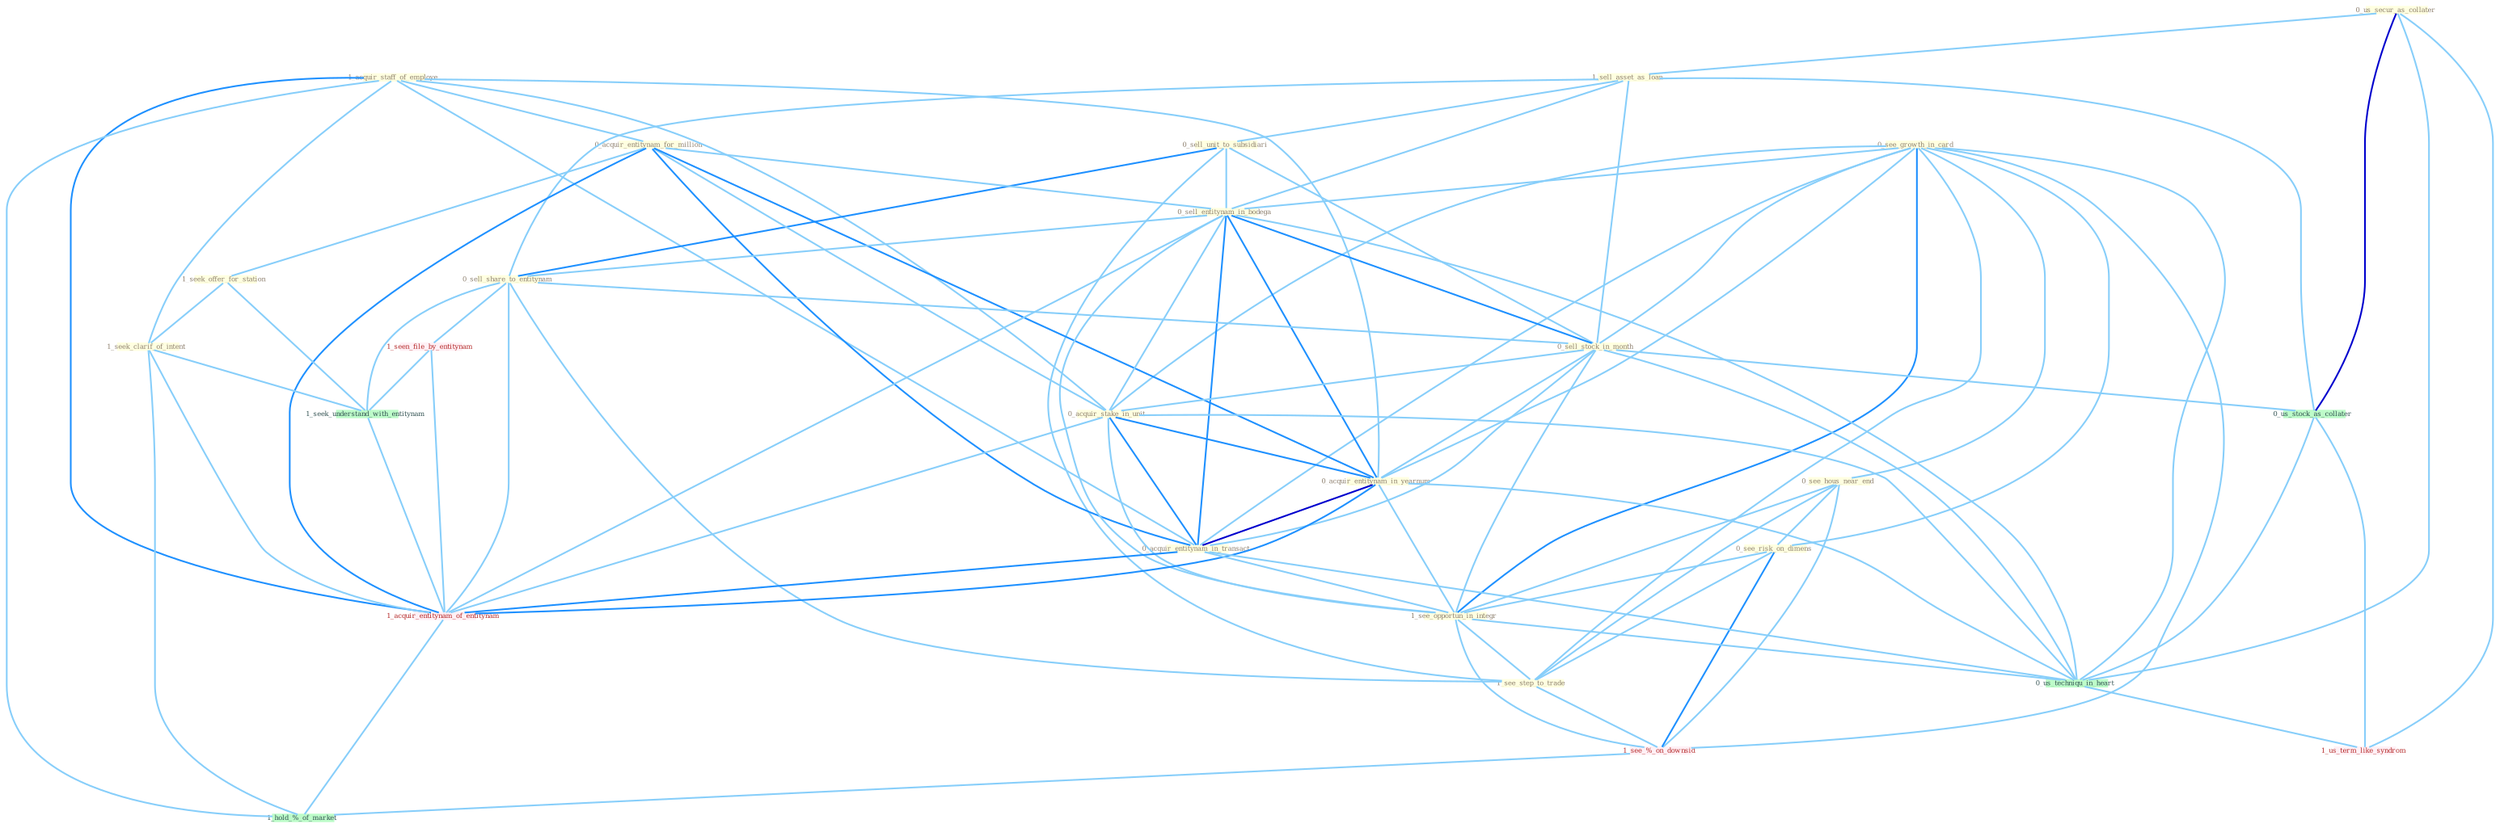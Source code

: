 Graph G{ 
    node
    [shape=polygon,style=filled,width=.5,height=.06,color="#BDFCC9",fixedsize=true,fontsize=4,
    fontcolor="#2f4f4f"];
    {node
    [color="#ffffe0", fontcolor="#8b7d6b"] "0_see_growth_in_card " "0_see_hous_near_end " "1_acquir_staff_of_employe " "0_us_secur_as_collater " "1_sell_asset_as_loan " "0_sell_unit_to_subsidiari " "0_acquir_entitynam_for_million " "0_see_risk_on_dimens " "0_sell_entitynam_in_bodega " "0_sell_share_to_entitynam " "1_seek_offer_for_station " "0_sell_stock_in_month " "1_seek_clarif_of_intent " "0_acquir_stake_in_unit " "0_acquir_entitynam_in_yearnum " "0_acquir_entitynam_in_transact " "1_see_opportun_in_integr " "1_see_step_to_trade "}
{node [color="#fff0f5", fontcolor="#b22222"] "1_seen_file_by_entitynam " "1_acquir_entitynam_of_entitynam " "1_see_%_on_downsid " "1_us_term_like_syndrom "}
edge [color="#B0E2FF"];

	"0_see_growth_in_card " -- "0_see_hous_near_end " [w="1", color="#87cefa" ];
	"0_see_growth_in_card " -- "0_see_risk_on_dimens " [w="1", color="#87cefa" ];
	"0_see_growth_in_card " -- "0_sell_entitynam_in_bodega " [w="1", color="#87cefa" ];
	"0_see_growth_in_card " -- "0_sell_stock_in_month " [w="1", color="#87cefa" ];
	"0_see_growth_in_card " -- "0_acquir_stake_in_unit " [w="1", color="#87cefa" ];
	"0_see_growth_in_card " -- "0_acquir_entitynam_in_yearnum " [w="1", color="#87cefa" ];
	"0_see_growth_in_card " -- "0_acquir_entitynam_in_transact " [w="1", color="#87cefa" ];
	"0_see_growth_in_card " -- "1_see_opportun_in_integr " [w="2", color="#1e90ff" , len=0.8];
	"0_see_growth_in_card " -- "1_see_step_to_trade " [w="1", color="#87cefa" ];
	"0_see_growth_in_card " -- "0_us_techniqu_in_heart " [w="1", color="#87cefa" ];
	"0_see_growth_in_card " -- "1_see_%_on_downsid " [w="1", color="#87cefa" ];
	"0_see_hous_near_end " -- "0_see_risk_on_dimens " [w="1", color="#87cefa" ];
	"0_see_hous_near_end " -- "1_see_opportun_in_integr " [w="1", color="#87cefa" ];
	"0_see_hous_near_end " -- "1_see_step_to_trade " [w="1", color="#87cefa" ];
	"0_see_hous_near_end " -- "1_see_%_on_downsid " [w="1", color="#87cefa" ];
	"1_acquir_staff_of_employe " -- "0_acquir_entitynam_for_million " [w="1", color="#87cefa" ];
	"1_acquir_staff_of_employe " -- "1_seek_clarif_of_intent " [w="1", color="#87cefa" ];
	"1_acquir_staff_of_employe " -- "0_acquir_stake_in_unit " [w="1", color="#87cefa" ];
	"1_acquir_staff_of_employe " -- "0_acquir_entitynam_in_yearnum " [w="1", color="#87cefa" ];
	"1_acquir_staff_of_employe " -- "0_acquir_entitynam_in_transact " [w="1", color="#87cefa" ];
	"1_acquir_staff_of_employe " -- "1_acquir_entitynam_of_entitynam " [w="2", color="#1e90ff" , len=0.8];
	"1_acquir_staff_of_employe " -- "1_hold_%_of_market " [w="1", color="#87cefa" ];
	"0_us_secur_as_collater " -- "1_sell_asset_as_loan " [w="1", color="#87cefa" ];
	"0_us_secur_as_collater " -- "0_us_stock_as_collater " [w="3", color="#0000cd" , len=0.6];
	"0_us_secur_as_collater " -- "0_us_techniqu_in_heart " [w="1", color="#87cefa" ];
	"0_us_secur_as_collater " -- "1_us_term_like_syndrom " [w="1", color="#87cefa" ];
	"1_sell_asset_as_loan " -- "0_sell_unit_to_subsidiari " [w="1", color="#87cefa" ];
	"1_sell_asset_as_loan " -- "0_sell_entitynam_in_bodega " [w="1", color="#87cefa" ];
	"1_sell_asset_as_loan " -- "0_sell_share_to_entitynam " [w="1", color="#87cefa" ];
	"1_sell_asset_as_loan " -- "0_sell_stock_in_month " [w="1", color="#87cefa" ];
	"1_sell_asset_as_loan " -- "0_us_stock_as_collater " [w="1", color="#87cefa" ];
	"0_sell_unit_to_subsidiari " -- "0_sell_entitynam_in_bodega " [w="1", color="#87cefa" ];
	"0_sell_unit_to_subsidiari " -- "0_sell_share_to_entitynam " [w="2", color="#1e90ff" , len=0.8];
	"0_sell_unit_to_subsidiari " -- "0_sell_stock_in_month " [w="1", color="#87cefa" ];
	"0_sell_unit_to_subsidiari " -- "1_see_step_to_trade " [w="1", color="#87cefa" ];
	"0_acquir_entitynam_for_million " -- "0_sell_entitynam_in_bodega " [w="1", color="#87cefa" ];
	"0_acquir_entitynam_for_million " -- "1_seek_offer_for_station " [w="1", color="#87cefa" ];
	"0_acquir_entitynam_for_million " -- "0_acquir_stake_in_unit " [w="1", color="#87cefa" ];
	"0_acquir_entitynam_for_million " -- "0_acquir_entitynam_in_yearnum " [w="2", color="#1e90ff" , len=0.8];
	"0_acquir_entitynam_for_million " -- "0_acquir_entitynam_in_transact " [w="2", color="#1e90ff" , len=0.8];
	"0_acquir_entitynam_for_million " -- "1_acquir_entitynam_of_entitynam " [w="2", color="#1e90ff" , len=0.8];
	"0_see_risk_on_dimens " -- "1_see_opportun_in_integr " [w="1", color="#87cefa" ];
	"0_see_risk_on_dimens " -- "1_see_step_to_trade " [w="1", color="#87cefa" ];
	"0_see_risk_on_dimens " -- "1_see_%_on_downsid " [w="2", color="#1e90ff" , len=0.8];
	"0_sell_entitynam_in_bodega " -- "0_sell_share_to_entitynam " [w="1", color="#87cefa" ];
	"0_sell_entitynam_in_bodega " -- "0_sell_stock_in_month " [w="2", color="#1e90ff" , len=0.8];
	"0_sell_entitynam_in_bodega " -- "0_acquir_stake_in_unit " [w="1", color="#87cefa" ];
	"0_sell_entitynam_in_bodega " -- "0_acquir_entitynam_in_yearnum " [w="2", color="#1e90ff" , len=0.8];
	"0_sell_entitynam_in_bodega " -- "0_acquir_entitynam_in_transact " [w="2", color="#1e90ff" , len=0.8];
	"0_sell_entitynam_in_bodega " -- "1_see_opportun_in_integr " [w="1", color="#87cefa" ];
	"0_sell_entitynam_in_bodega " -- "1_acquir_entitynam_of_entitynam " [w="1", color="#87cefa" ];
	"0_sell_entitynam_in_bodega " -- "0_us_techniqu_in_heart " [w="1", color="#87cefa" ];
	"0_sell_share_to_entitynam " -- "0_sell_stock_in_month " [w="1", color="#87cefa" ];
	"0_sell_share_to_entitynam " -- "1_see_step_to_trade " [w="1", color="#87cefa" ];
	"0_sell_share_to_entitynam " -- "1_seen_file_by_entitynam " [w="1", color="#87cefa" ];
	"0_sell_share_to_entitynam " -- "1_seek_understand_with_entitynam " [w="1", color="#87cefa" ];
	"0_sell_share_to_entitynam " -- "1_acquir_entitynam_of_entitynam " [w="1", color="#87cefa" ];
	"1_seek_offer_for_station " -- "1_seek_clarif_of_intent " [w="1", color="#87cefa" ];
	"1_seek_offer_for_station " -- "1_seek_understand_with_entitynam " [w="1", color="#87cefa" ];
	"0_sell_stock_in_month " -- "0_acquir_stake_in_unit " [w="1", color="#87cefa" ];
	"0_sell_stock_in_month " -- "0_acquir_entitynam_in_yearnum " [w="1", color="#87cefa" ];
	"0_sell_stock_in_month " -- "0_acquir_entitynam_in_transact " [w="1", color="#87cefa" ];
	"0_sell_stock_in_month " -- "1_see_opportun_in_integr " [w="1", color="#87cefa" ];
	"0_sell_stock_in_month " -- "0_us_stock_as_collater " [w="1", color="#87cefa" ];
	"0_sell_stock_in_month " -- "0_us_techniqu_in_heart " [w="1", color="#87cefa" ];
	"1_seek_clarif_of_intent " -- "1_seek_understand_with_entitynam " [w="1", color="#87cefa" ];
	"1_seek_clarif_of_intent " -- "1_acquir_entitynam_of_entitynam " [w="1", color="#87cefa" ];
	"1_seek_clarif_of_intent " -- "1_hold_%_of_market " [w="1", color="#87cefa" ];
	"0_acquir_stake_in_unit " -- "0_acquir_entitynam_in_yearnum " [w="2", color="#1e90ff" , len=0.8];
	"0_acquir_stake_in_unit " -- "0_acquir_entitynam_in_transact " [w="2", color="#1e90ff" , len=0.8];
	"0_acquir_stake_in_unit " -- "1_see_opportun_in_integr " [w="1", color="#87cefa" ];
	"0_acquir_stake_in_unit " -- "1_acquir_entitynam_of_entitynam " [w="1", color="#87cefa" ];
	"0_acquir_stake_in_unit " -- "0_us_techniqu_in_heart " [w="1", color="#87cefa" ];
	"0_acquir_entitynam_in_yearnum " -- "0_acquir_entitynam_in_transact " [w="3", color="#0000cd" , len=0.6];
	"0_acquir_entitynam_in_yearnum " -- "1_see_opportun_in_integr " [w="1", color="#87cefa" ];
	"0_acquir_entitynam_in_yearnum " -- "1_acquir_entitynam_of_entitynam " [w="2", color="#1e90ff" , len=0.8];
	"0_acquir_entitynam_in_yearnum " -- "0_us_techniqu_in_heart " [w="1", color="#87cefa" ];
	"0_acquir_entitynam_in_transact " -- "1_see_opportun_in_integr " [w="1", color="#87cefa" ];
	"0_acquir_entitynam_in_transact " -- "1_acquir_entitynam_of_entitynam " [w="2", color="#1e90ff" , len=0.8];
	"0_acquir_entitynam_in_transact " -- "0_us_techniqu_in_heart " [w="1", color="#87cefa" ];
	"1_see_opportun_in_integr " -- "1_see_step_to_trade " [w="1", color="#87cefa" ];
	"1_see_opportun_in_integr " -- "0_us_techniqu_in_heart " [w="1", color="#87cefa" ];
	"1_see_opportun_in_integr " -- "1_see_%_on_downsid " [w="1", color="#87cefa" ];
	"1_see_step_to_trade " -- "1_see_%_on_downsid " [w="1", color="#87cefa" ];
	"1_seen_file_by_entitynam " -- "1_seek_understand_with_entitynam " [w="1", color="#87cefa" ];
	"1_seen_file_by_entitynam " -- "1_acquir_entitynam_of_entitynam " [w="1", color="#87cefa" ];
	"0_us_stock_as_collater " -- "0_us_techniqu_in_heart " [w="1", color="#87cefa" ];
	"0_us_stock_as_collater " -- "1_us_term_like_syndrom " [w="1", color="#87cefa" ];
	"1_seek_understand_with_entitynam " -- "1_acquir_entitynam_of_entitynam " [w="1", color="#87cefa" ];
	"1_acquir_entitynam_of_entitynam " -- "1_hold_%_of_market " [w="1", color="#87cefa" ];
	"0_us_techniqu_in_heart " -- "1_us_term_like_syndrom " [w="1", color="#87cefa" ];
	"1_see_%_on_downsid " -- "1_hold_%_of_market " [w="1", color="#87cefa" ];
}
